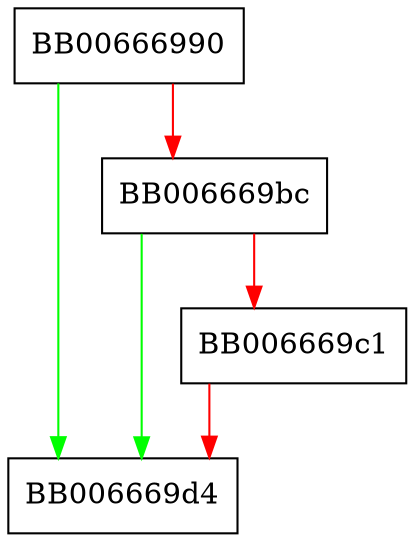 digraph i2r_NAME_CONSTRAINTS {
  node [shape="box"];
  graph [splines=ortho];
  BB00666990 -> BB006669d4 [color="green"];
  BB00666990 -> BB006669bc [color="red"];
  BB006669bc -> BB006669d4 [color="green"];
  BB006669bc -> BB006669c1 [color="red"];
  BB006669c1 -> BB006669d4 [color="red"];
}